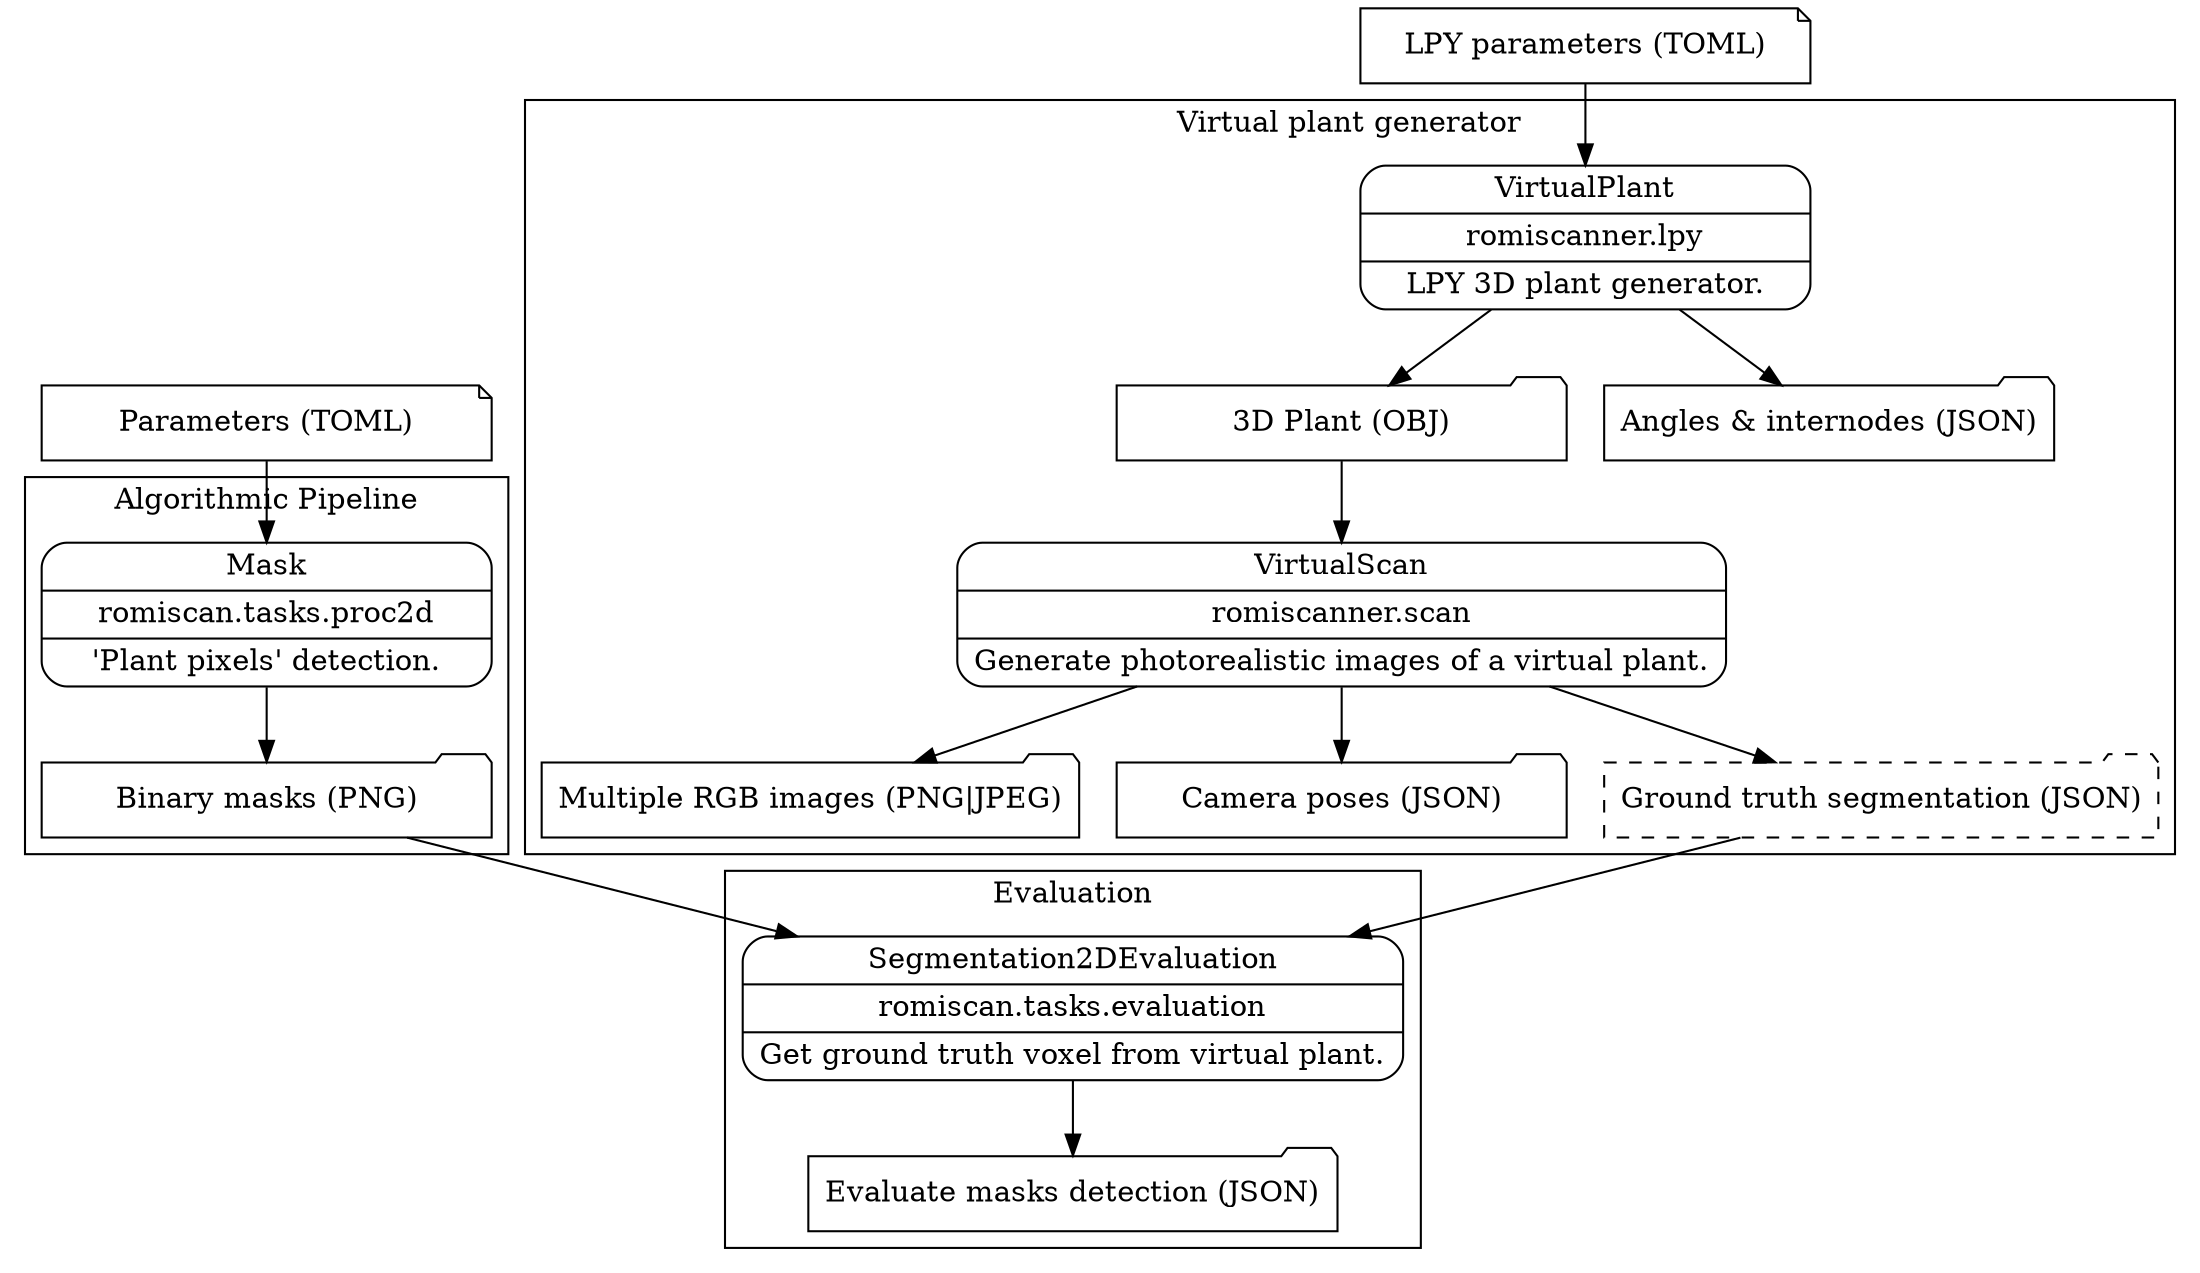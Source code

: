 digraph G{
    node[shape=record width=3]
    subgraph level0{
        config_input [label="Parameters (TOML)" shape=note];
        lpy_input [label="LPY parameters (TOML)" shape=note];
    }
    subgraph cluster_level1{
        label ="Virtual plant generator";
        #style=filled; fillcolor=cornflowerblue;
        virtualplant_task [label="{<f0> VirtualPlant|<f1> romiscanner.lpy|<f2> LPY 3D plant generator.\n}" shape=Mrecord];
        virtualplant_out1 [label="3D Plant (OBJ)" shape=folder];
        virtualplant_out2 [label="Angles & internodes (JSON)" shape=folder];
        virtualscan_task [label="{<f0> VirtualScan|<f1> romiscanner.scan|<f2> Generate photorealistic images of a virtual plant.\n}" shape=Mrecord];
        virtualscan_out1 [label="Multiple RGB images (PNG|JPEG)" shape=folder];
        virtualscan_out2 [label="Camera poses (JSON)" shape=folder];
        virtualscan_out3 [label="Ground truth segmentation (JSON)" shape=folder style="dashed"];
    }
    lpy_input -> virtualplant_task;
    virtualplant_task -> {virtualplant_out1 virtualplant_out2};
    virtualplant_out1 -> virtualscan_task;
    virtualscan_task -> {virtualscan_out1 virtualscan_out2 virtualscan_out3};
    subgraph cluster_level2{
        label="Algorithmic Pipeline";
        mask_task [label="{<f0> Mask|<f1> romiscan.tasks.proc2d|<f2> 'Plant pixels' detection.\n}" shape=Mrecord];
        mask_out [label="Binary masks (PNG)" shape=folder];
    }
    config_input -> mask_task;
    mask_task -> mask_out;
    subgraph cluster_level3{
        label="Evaluation";
        #style=filled; fillcolor=aquamarine;
        seg2deval_task [label="{<f0> Segmentation2DEvaluation|<f1> romiscan.tasks.evaluation|<f2> Get ground truth voxel from virtual plant.\n}" shape=Mrecord];
        seg2deval_out [label="Evaluate masks detection (JSON)" shape=folder];
    }
    mask_out -> seg2deval_task;
    virtualscan_out3 -> seg2deval_task;
    seg2deval_task -> seg2deval_out;
}